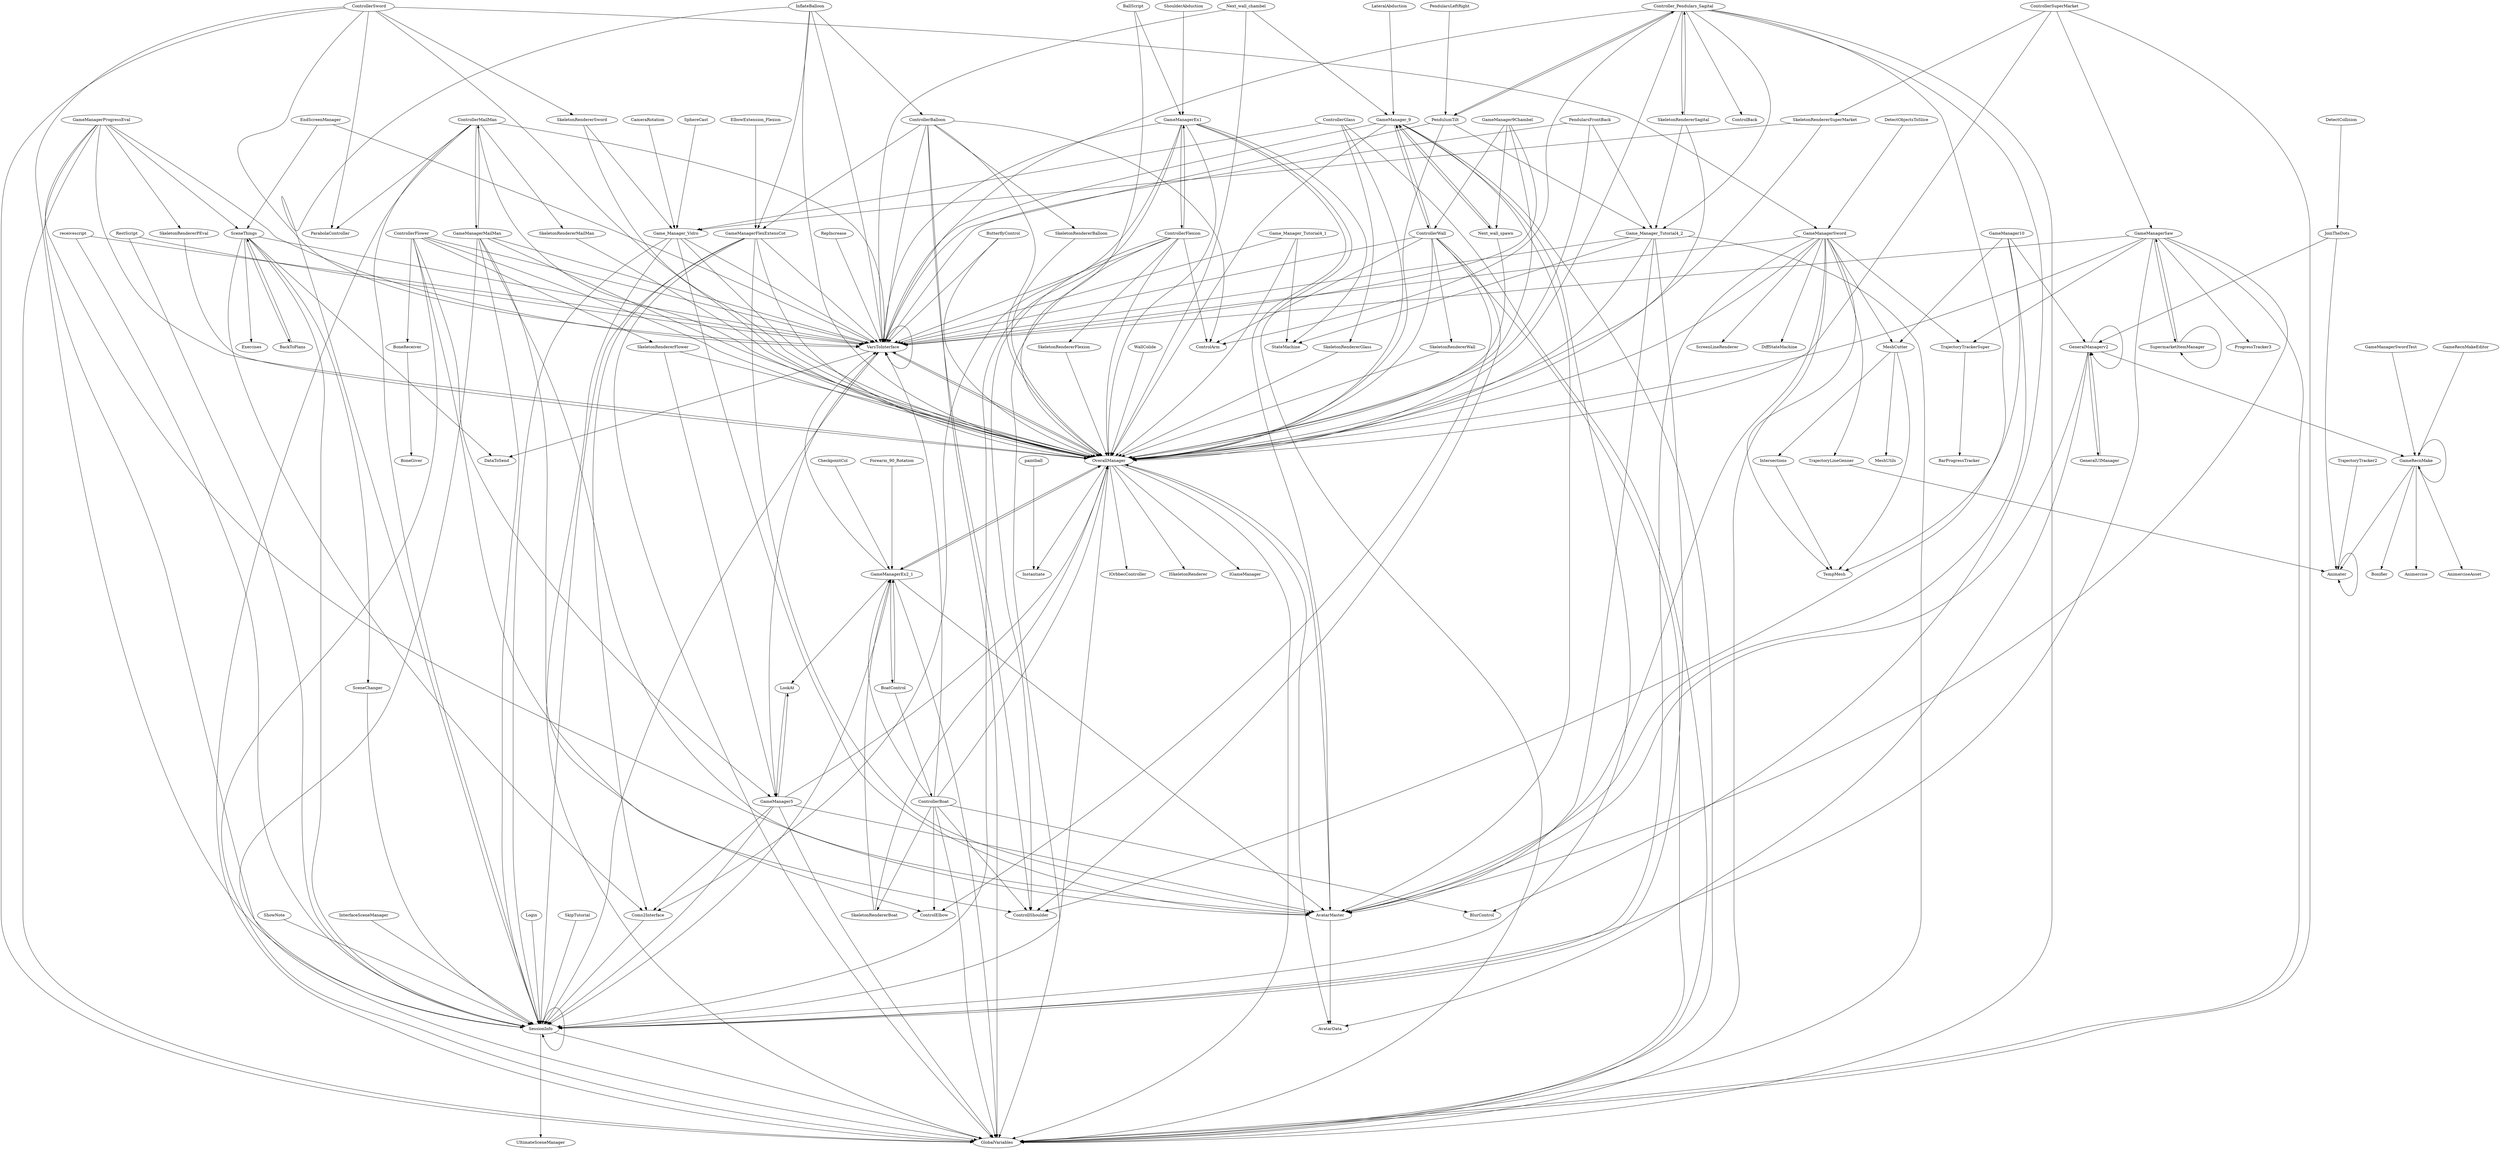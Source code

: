 digraph  {
	graph [nodesep=0.25,
		ranksep=5.0
	];
	RestScript -> SessionInfo;
	RestScript -> VarsToInterface;
	GameManager_9 -> AvatarMaster;
	GameManager_9 -> SessionInfo;
	GameManager_9 -> VarsToInterface;
	GameManager_9 -> ControllerWall;
	GameManager_9 -> Next_wall_spawn;
	GameManager_9 -> GlobalVariables;
	GameManager_9 -> OverallManager;
	GameManager5 -> LookAt;
	GameManager5 -> AvatarMaster;
	GameManager5 -> SessionInfo;
	GameManager5 -> Coms2Interface;
	GameManager5 -> VarsToInterface;
	GameManager5 -> GlobalVariables;
	GameManager5 -> OverallManager;
	Next_wall_chambel -> GameManager_9;
	Next_wall_chambel -> VarsToInterface;
	Next_wall_chambel -> OverallManager;
	Forearm_90_Rotation -> GameManagerEx2_1;
	GameManagerEx2_1 -> LookAt;
	GameManagerEx2_1 -> AvatarMaster;
	GameManagerEx2_1 -> SessionInfo;
	GameManagerEx2_1 -> VarsToInterface;
	GameManagerEx2_1 -> GlobalVariables;
	GameManagerEx2_1 -> OverallManager;
	GameManagerEx2_1 -> BoatControl;
	CameraRotation -> Game_Manager_Vidro;
	SupermarketItemManager -> SupermarketItemManager;
	SupermarketItemManager -> GameManagerSaw;
	InterfaceSceneManager -> SessionInfo;
	SkeletonRendererSagital -> Game_Manager_Tutorial4_2;
	SkeletonRendererSagital -> OverallManager;
	SkeletonRendererSagital -> Controller_Pendulars_Sagital;
	BackToPlans -> SceneThings;
	ControllerBalloon -> ControlArm;
	ControllerBalloon -> SkeletonRendererBalloon;
	ControllerBalloon -> VarsToInterface;
	ControllerBalloon -> GlobalVariables;
	ControllerBalloon -> OverallManager;
	ControllerBalloon -> GameManagerFlexExtensCot;
	ControllerBalloon -> ControllShoulder;
	RepIncrease -> VarsToInterface;
	SkeletonRendererSuperMarket -> Game_Manager_Vidro;
	SkeletonRendererSuperMarket -> OverallManager;
	Game_Manager_Vidro -> AvatarMaster;
	Game_Manager_Vidro -> SessionInfo;
	Game_Manager_Vidro -> VarsToInterface;
	Game_Manager_Vidro -> GlobalVariables;
	Game_Manager_Vidro -> OverallManager;
	GameManagerSword -> AvatarMaster;
	GameManagerSword -> SessionInfo;
	GameManagerSword -> TempMesh;
	GameManagerSword -> TrajectoryLineGenner;
	GameManagerSword -> ScreenLineRenderer;
	GameManagerSword -> VarsToInterface;
	GameManagerSword -> MeshCutter;
	GameManagerSword -> GlobalVariables;
	GameManagerSword -> OverallManager;
	GameManagerSword -> DiffStateMachine;
	GameManagerSword -> TrajectoryTrackerSuper;
	SkeletonRendererFlexion -> OverallManager;
	PendulumTilt -> Game_Manager_Tutorial4_2;
	PendulumTilt -> VarsToInterface;
	PendulumTilt -> OverallManager;
	PendulumTilt -> Controller_Pendulars_Sagital;
	DetectObjectsToSlice -> GameManagerSword;
	GameManager9Chambel -> VarsToInterface;
	GameManager9Chambel -> ControllerWall;
	GameManager9Chambel -> Next_wall_spawn;
	GameManager9Chambel -> OverallManager;
	SkeletonRendererBalloon -> OverallManager;
	GameManager10 -> AvatarMaster;
	GameManager10 -> TempMesh;
	GameManager10 -> GeneralManagerv2;
	GameManager10 -> MeshCutter;
	PendularsLeftRight -> PendulumTilt;
	InflateBalloon -> ControllerBalloon;
	InflateBalloon -> SessionInfo;
	InflateBalloon -> VarsToInterface;
	InflateBalloon -> OverallManager;
	InflateBalloon -> GameManagerFlexExtensCot;
	LookAt -> GameManager5;
	SkeletonRendererGlass -> OverallManager;
	AvatarMaster -> AvatarData;
	AvatarMaster -> OverallManager;
	WallColide -> OverallManager;
	SessionInfo -> SessionInfo;
	SessionInfo -> UltimateSceneManager;
	SessionInfo -> GlobalVariables;
	ControllerGlass -> Game_Manager_Vidro;
	ControllerGlass -> SkeletonRendererGlass;
	ControllerGlass -> GlobalVariables;
	ControllerGlass -> OverallManager;
	Intersections -> TempMesh;
	ShoulderAbduction -> GameManagerEx1;
	ControllerSuperMarket -> SkeletonRendererSuperMarket;
	ControllerSuperMarket -> GlobalVariables;
	ControllerSuperMarket -> OverallManager;
	ControllerSuperMarket -> GameManagerSaw;
	SkeletonRendererSword -> Game_Manager_Vidro;
	SkeletonRendererSword -> OverallManager;
	PendularsFrontBack -> Game_Manager_Tutorial4_2;
	PendularsFrontBack -> VarsToInterface;
	PendularsFrontBack -> OverallManager;
	SceneThings -> BackToPlans;
	SceneThings -> Exercises;
	SceneThings -> SessionInfo;
	SceneThings -> Coms2Interface;
	SceneThings -> VarsToInterface;
	SceneThings -> DataToSend;
	SceneThings -> SceneChanger;
	TrajectoryLineGenner -> Animater;
	EndScreenManager -> SceneThings;
	EndScreenManager -> VarsToInterface;
	ElbowExtension_Flexion -> GameManagerFlexExtensCot;
	GeneralManagerv2 -> AvatarMaster;
	GeneralManagerv2 -> GeneralManagerv2;
	GeneralManagerv2 -> AvatarData;
	GeneralManagerv2 -> GameRecnMake;
	GeneralManagerv2 -> GeneralUIManager;
	ButterflyControl -> VarsToInterface;
	ButterflyControl -> OverallManager;
	Coms2Interface -> SessionInfo;
	Game_Manager_Tutorial4_2 -> AvatarMaster;
	Game_Manager_Tutorial4_2 -> SessionInfo;
	Game_Manager_Tutorial4_2 -> VarsToInterface;
	Game_Manager_Tutorial4_2 -> GlobalVariables;
	Game_Manager_Tutorial4_2 -> OverallManager;
	Game_Manager_Tutorial4_2 -> StateMachine;
	paintball -> Instantiate;
	receivescript -> SessionInfo;
	receivescript -> VarsToInterface;
	SkipTutorial -> SessionInfo;
	VarsToInterface -> SessionInfo;
	VarsToInterface -> VarsToInterface;
	VarsToInterface -> OverallManager;
	VarsToInterface -> DataToSend;
	SkeletonRendererPEval -> OverallManager;
	SkeletonRendererMailMan -> OverallManager;
	Game_Manager_Tutorial4_1 -> VarsToInterface;
	Game_Manager_Tutorial4_1 -> OverallManager;
	Game_Manager_Tutorial4_1 -> StateMachine;
	BallScript -> GameManagerEx1;
	BallScript -> OverallManager;
	GameManagerEx1 -> AvatarMaster;
	GameManagerEx1 -> SessionInfo;
	GameManagerEx1 -> Coms2Interface;
	GameManagerEx1 -> VarsToInterface;
	GameManagerEx1 -> GlobalVariables;
	GameManagerEx1 -> OverallManager;
	GameManagerEx1 -> ControllerFlexion;
	GameManagerEx1 -> StateMachine;
	ControllerWall -> GameManager_9;
	ControllerWall -> ControlElbow;
	ControllerWall -> ControlArm;
	ControllerWall -> VarsToInterface;
	ControllerWall -> GlobalVariables;
	ControllerWall -> OverallManager;
	ControllerWall -> SkeletonRendererWall;
	ControllerWall -> ControllShoulder;
	Next_wall_spawn -> GameManager_9;
	Next_wall_spawn -> OverallManager;
	BoneReceiver -> BoneGiver;
	MeshCutter -> Intersections;
	MeshCutter -> TempMesh;
	MeshCutter -> MeshUtils;
	OverallManager -> GameManagerEx2_1;
	OverallManager -> IOrbbecController;
	OverallManager -> ISkeletonRenderer;
	OverallManager -> SessionInfo;
	OverallManager -> IGameManager;
	OverallManager -> VarsToInterface;
	OverallManager -> AvatarData;
	OverallManager -> GlobalVariables;
	OverallManager -> Instantiate;
	ControllerFlexion -> ControlArm;
	ControllerFlexion -> SkeletonRendererFlexion;
	ControllerFlexion -> VarsToInterface;
	ControllerFlexion -> GameManagerEx1;
	ControllerFlexion -> GlobalVariables;
	ControllerFlexion -> OverallManager;
	ControllerFlexion -> ControllShoulder;
	GameRecnMake -> GameRecnMake;
	GameRecnMake -> Animater;
	GameRecnMake -> Animercise;
	GameRecnMake -> AnimerciseAsset;
	GameRecnMake -> Bonifier;
	ControllerSword -> GameManagerSword;
	ControllerSword -> SessionInfo;
	ControllerSword -> SkeletonRendererSword;
	ControllerSword -> ParabolaController;
	ControllerSword -> VarsToInterface;
	ControllerSword -> GlobalVariables;
	ControllerSword -> OverallManager;
	Login -> SessionInfo;
	SkeletonRendererFlower -> GameManager5;
	SkeletonRendererFlower -> OverallManager;
	GameManagerProgressEval -> AvatarMaster;
	GameManagerProgressEval -> SessionInfo;
	GameManagerProgressEval -> SceneThings;
	GameManagerProgressEval -> VarsToInterface;
	GameManagerProgressEval -> SkeletonRendererPEval;
	GameManagerProgressEval -> GlobalVariables;
	GameManagerProgressEval -> OverallManager;
	ControllerMailMan -> SessionInfo;
	ControllerMailMan -> ParabolaController;
	ControllerMailMan -> VarsToInterface;
	ControllerMailMan -> SkeletonRendererMailMan;
	ControllerMailMan -> GlobalVariables;
	ControllerMailMan -> OverallManager;
	ControllerMailMan -> GameManagerMailMan;
	GeneralUIManager -> GeneralManagerv2;
	ShowNote -> SessionInfo;
	GameManagerFlexExtensCot -> AvatarMaster;
	GameManagerFlexExtensCot -> SessionInfo;
	GameManagerFlexExtensCot -> Coms2Interface;
	GameManagerFlexExtensCot -> VarsToInterface;
	GameManagerFlexExtensCot -> GlobalVariables;
	GameManagerFlexExtensCot -> OverallManager;
	SkeletonRendererBoat -> GameManagerEx2_1;
	SkeletonRendererBoat -> OverallManager;
	JoinTheDots -> GeneralManagerv2;
	JoinTheDots -> Animater;
	GameManagerSaw -> SupermarketItemManager;
	GameManagerSaw -> AvatarMaster;
	GameManagerSaw -> SessionInfo;
	GameManagerSaw -> VarsToInterface;
	GameManagerSaw -> GlobalVariables;
	GameManagerSaw -> OverallManager;
	GameManagerSaw -> ProgressTracker3;
	GameManagerSaw -> TrajectoryTrackerSuper;
	CheckpointCol -> GameManagerEx2_1;
	LateralAbduction -> GameManager_9;
	TrajectoryTrackerSuper -> BarProgressTracker;
	SphereCast -> Game_Manager_Vidro;
	Animater -> Animater;
	SkeletonRendererWall -> OverallManager;
	SceneChanger -> SessionInfo;
	BoatControl -> GameManagerEx2_1;
	BoatControl -> ControllerBoat;
	Controller_Pendulars_Sagital -> SkeletonRendererSagital;
	Controller_Pendulars_Sagital -> ControlArm;
	Controller_Pendulars_Sagital -> PendulumTilt;
	Controller_Pendulars_Sagital -> ControlBack;
	Controller_Pendulars_Sagital -> Game_Manager_Tutorial4_2;
	Controller_Pendulars_Sagital -> VarsToInterface;
	Controller_Pendulars_Sagital -> BlurControl;
	Controller_Pendulars_Sagital -> GlobalVariables;
	Controller_Pendulars_Sagital -> OverallManager;
	Controller_Pendulars_Sagital -> ControllShoulder;
	GameManagerMailMan -> ControlElbow;
	GameManagerMailMan -> AvatarMaster;
	GameManagerMailMan -> SessionInfo;
	GameManagerMailMan -> VarsToInterface;
	GameManagerMailMan -> GlobalVariables;
	GameManagerMailMan -> OverallManager;
	GameManagerMailMan -> ControllerMailMan;
	ControllerBoat -> GameManagerEx2_1;
	ControllerBoat -> ControlElbow;
	ControllerBoat -> VarsToInterface;
	ControllerBoat -> BlurControl;
	ControllerBoat -> GlobalVariables;
	ControllerBoat -> OverallManager;
	ControllerBoat -> SkeletonRendererBoat;
	ControllerBoat -> ControllShoulder;
	ControllerFlower -> GameManager5;
	ControllerFlower -> VarsToInterface;
	ControllerFlower -> BoneReceiver;
	ControllerFlower -> GlobalVariables;
	ControllerFlower -> OverallManager;
	ControllerFlower -> SkeletonRendererFlower;
	ControllerFlower -> ControllShoulder;
	GameManagerSwordTest -> GameRecnMake;
	GameRecnMakeEditor -> GameRecnMake;
	DetectCollision -> JoinTheDots;
	TrajectoryTracker2 -> Animater;
}
